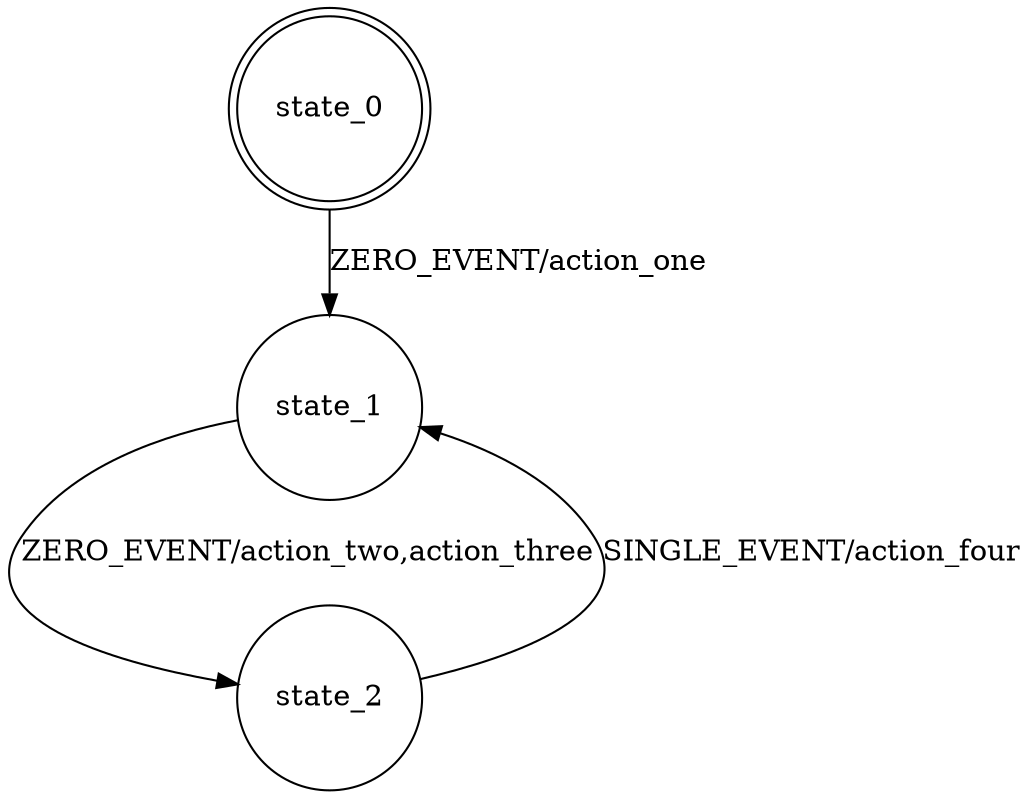 digraph finite_state_machine {

	node [shape = doublecircle]; state_0;
	node [shape = circle]; state_1;
	state_0 -> state_1 [ label = "ZERO_EVENT/action_one" ];
	state_1 -> state_2 [ label = "ZERO_EVENT/action_two,action_three" ];
	state_2 -> state_1 [ label = "SINGLE_EVENT/action_four" ];
}
